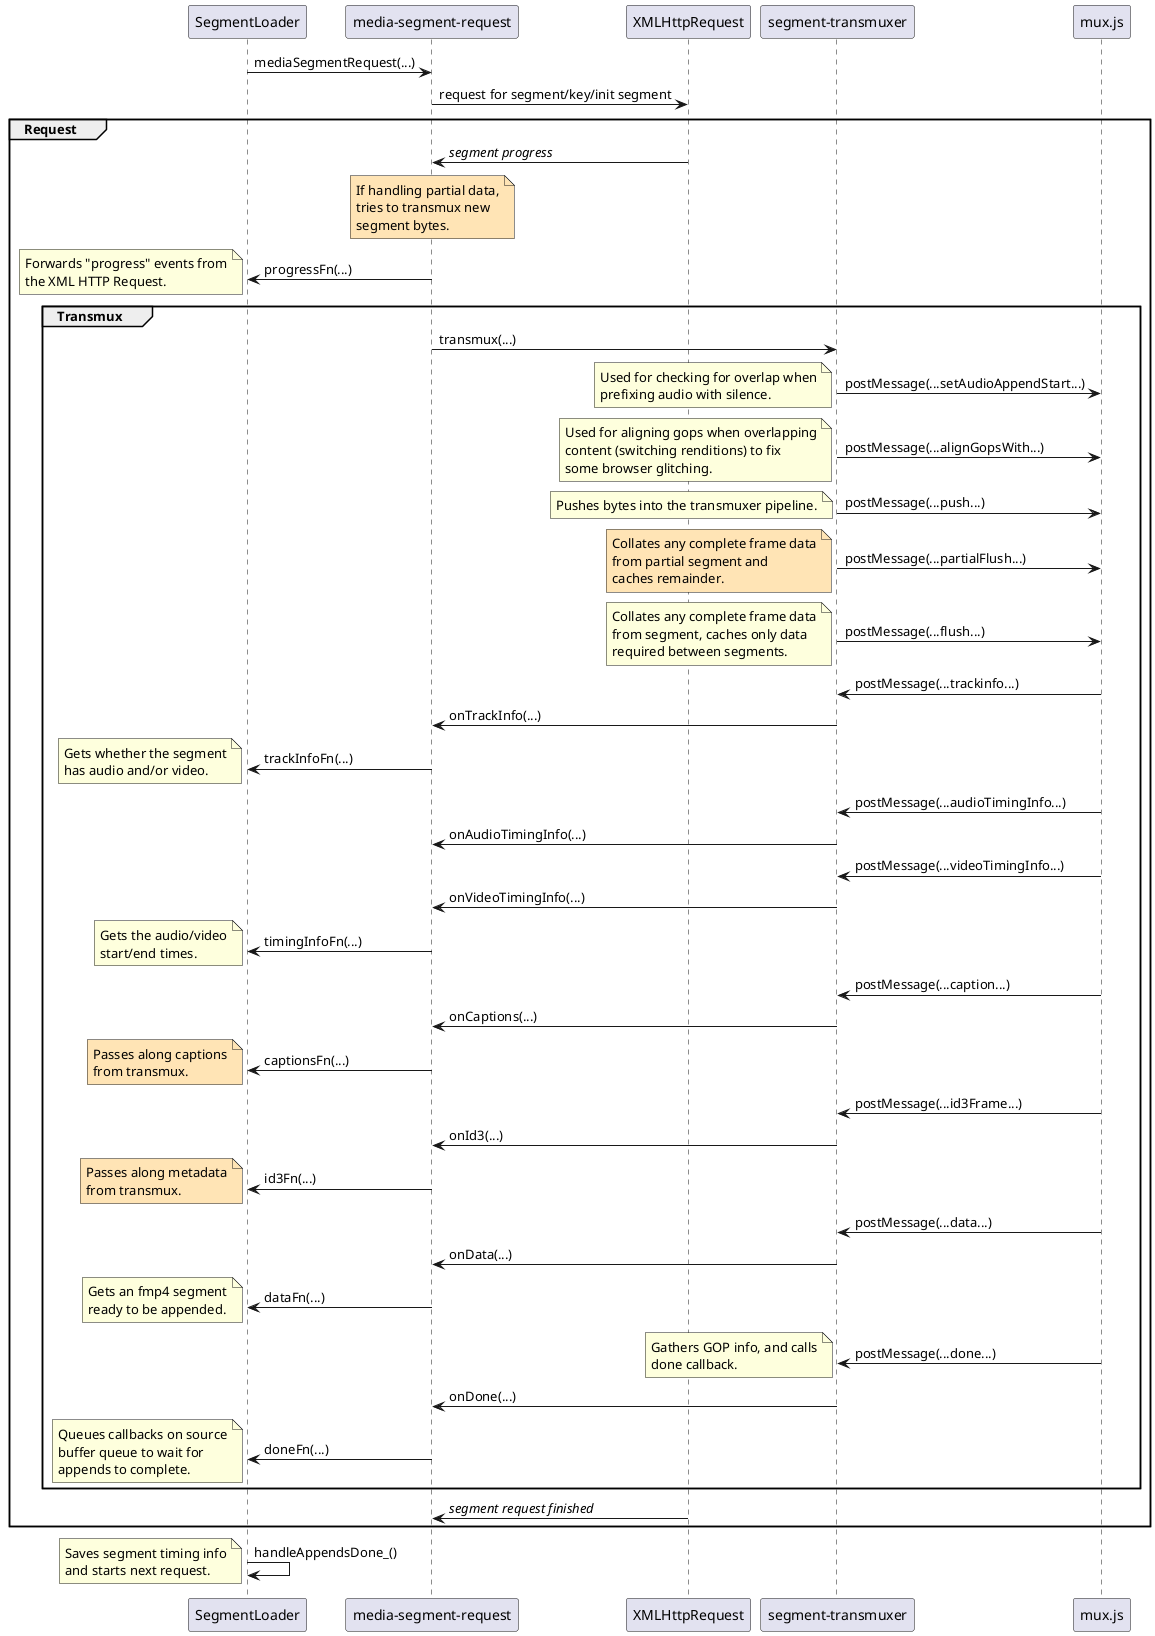 @startuml

participant SegmentLoader order 1
participant "media-segment-request" order 2
participant XMLHttpRequest order 3
participant "segment-transmuxer" order 4
participant mux.js order 5

SegmentLoader -> "media-segment-request" : mediaSegmentRequest(...)
"media-segment-request" -> XMLHttpRequest : request for segment/key/init segment

group Request
  XMLHttpRequest -> "media-segment-request" : //segment progress//
  note over "media-segment-request" #moccasin
   If handling partial data,
   tries to transmux new
   segment bytes.
  end note
  "media-segment-request" -> SegmentLoader : progressFn(...)
  note left
    Forwards "progress" events from
    the XML HTTP Request.
  end note
  group Transmux
    "media-segment-request" -> "segment-transmuxer" : transmux(...)

    "segment-transmuxer" -> mux.js : postMessage(...setAudioAppendStart...)
    note left
      Used for checking for overlap when
      prefixing audio with silence.
    end note
    "segment-transmuxer" -> mux.js : postMessage(...alignGopsWith...)
    note left
      Used for aligning gops when overlapping
      content (switching renditions) to fix
      some browser glitching.
    end note

    "segment-transmuxer" -> mux.js : postMessage(...push...)
    note left
      Pushes bytes into the transmuxer pipeline.
    end note

    "segment-transmuxer" -> mux.js : postMessage(...partialFlush...)
    note left #moccasin
      Collates any complete frame data
      from partial segment and
      caches remainder.
    end note
    "segment-transmuxer" -> mux.js : postMessage(...flush...)
    note left
      Collates any complete frame data
      from segment, caches only data
      required between segments.
    end note

    "mux.js" -> "segment-transmuxer" : postMessage(...trackinfo...)
    "segment-transmuxer" -> "media-segment-request" : onTrackInfo(...)
    "media-segment-request" -> SegmentLoader : trackInfoFn(...)
    note left
      Gets whether the segment
      has audio and/or video.
    end note
    "mux.js" -> "segment-transmuxer" : postMessage(...audioTimingInfo...)
    "segment-transmuxer" -> "media-segment-request" : onAudioTimingInfo(...)
    "mux.js" -> "segment-transmuxer" : postMessage(...videoTimingInfo...)
    "segment-transmuxer" -> "media-segment-request" : onVideoTimingInfo(...)
    "media-segment-request" -> SegmentLoader : timingInfoFn(...)
    note left
      Gets the audio/video
      start/end times.
    end note

    "mux.js" -> "segment-transmuxer" : postMessage(...caption...)
    "segment-transmuxer" -> "media-segment-request" : onCaptions(...)
    "media-segment-request" -> SegmentLoader : captionsFn(...)
    note left #moccasin
      Passes along captions
      from transmux.
    end note

    "mux.js" -> "segment-transmuxer" : postMessage(...id3Frame...)
    "segment-transmuxer" -> "media-segment-request" : onId3(...)
    "media-segment-request" -> SegmentLoader : id3Fn(...)
    note left #moccasin
      Passes along metadata
      from transmux.
    end note

    "mux.js" -> "segment-transmuxer" : postMessage(...data...)
    "segment-transmuxer" -> "media-segment-request" : onData(...)
    "media-segment-request" -> SegmentLoader : dataFn(...)
    note left
      Gets an fmp4 segment
      ready to be appended.
    end note

    "mux.js" -> "segment-transmuxer" : postMessage(...done...)
    note left
      Gathers GOP info, and calls
      done callback.
    end note
    "segment-transmuxer" -> "media-segment-request" : onDone(...)
    "media-segment-request" -> SegmentLoader : doneFn(...)
    note left
      Queues callbacks on source
      buffer queue to wait for
      appends to complete.
    end note
  end
  XMLHttpRequest -> "media-segment-request" : //segment request finished//
end

SegmentLoader -> SegmentLoader : handleAppendsDone_()
note left
  Saves segment timing info
  and starts next request.
end note

@enduml
